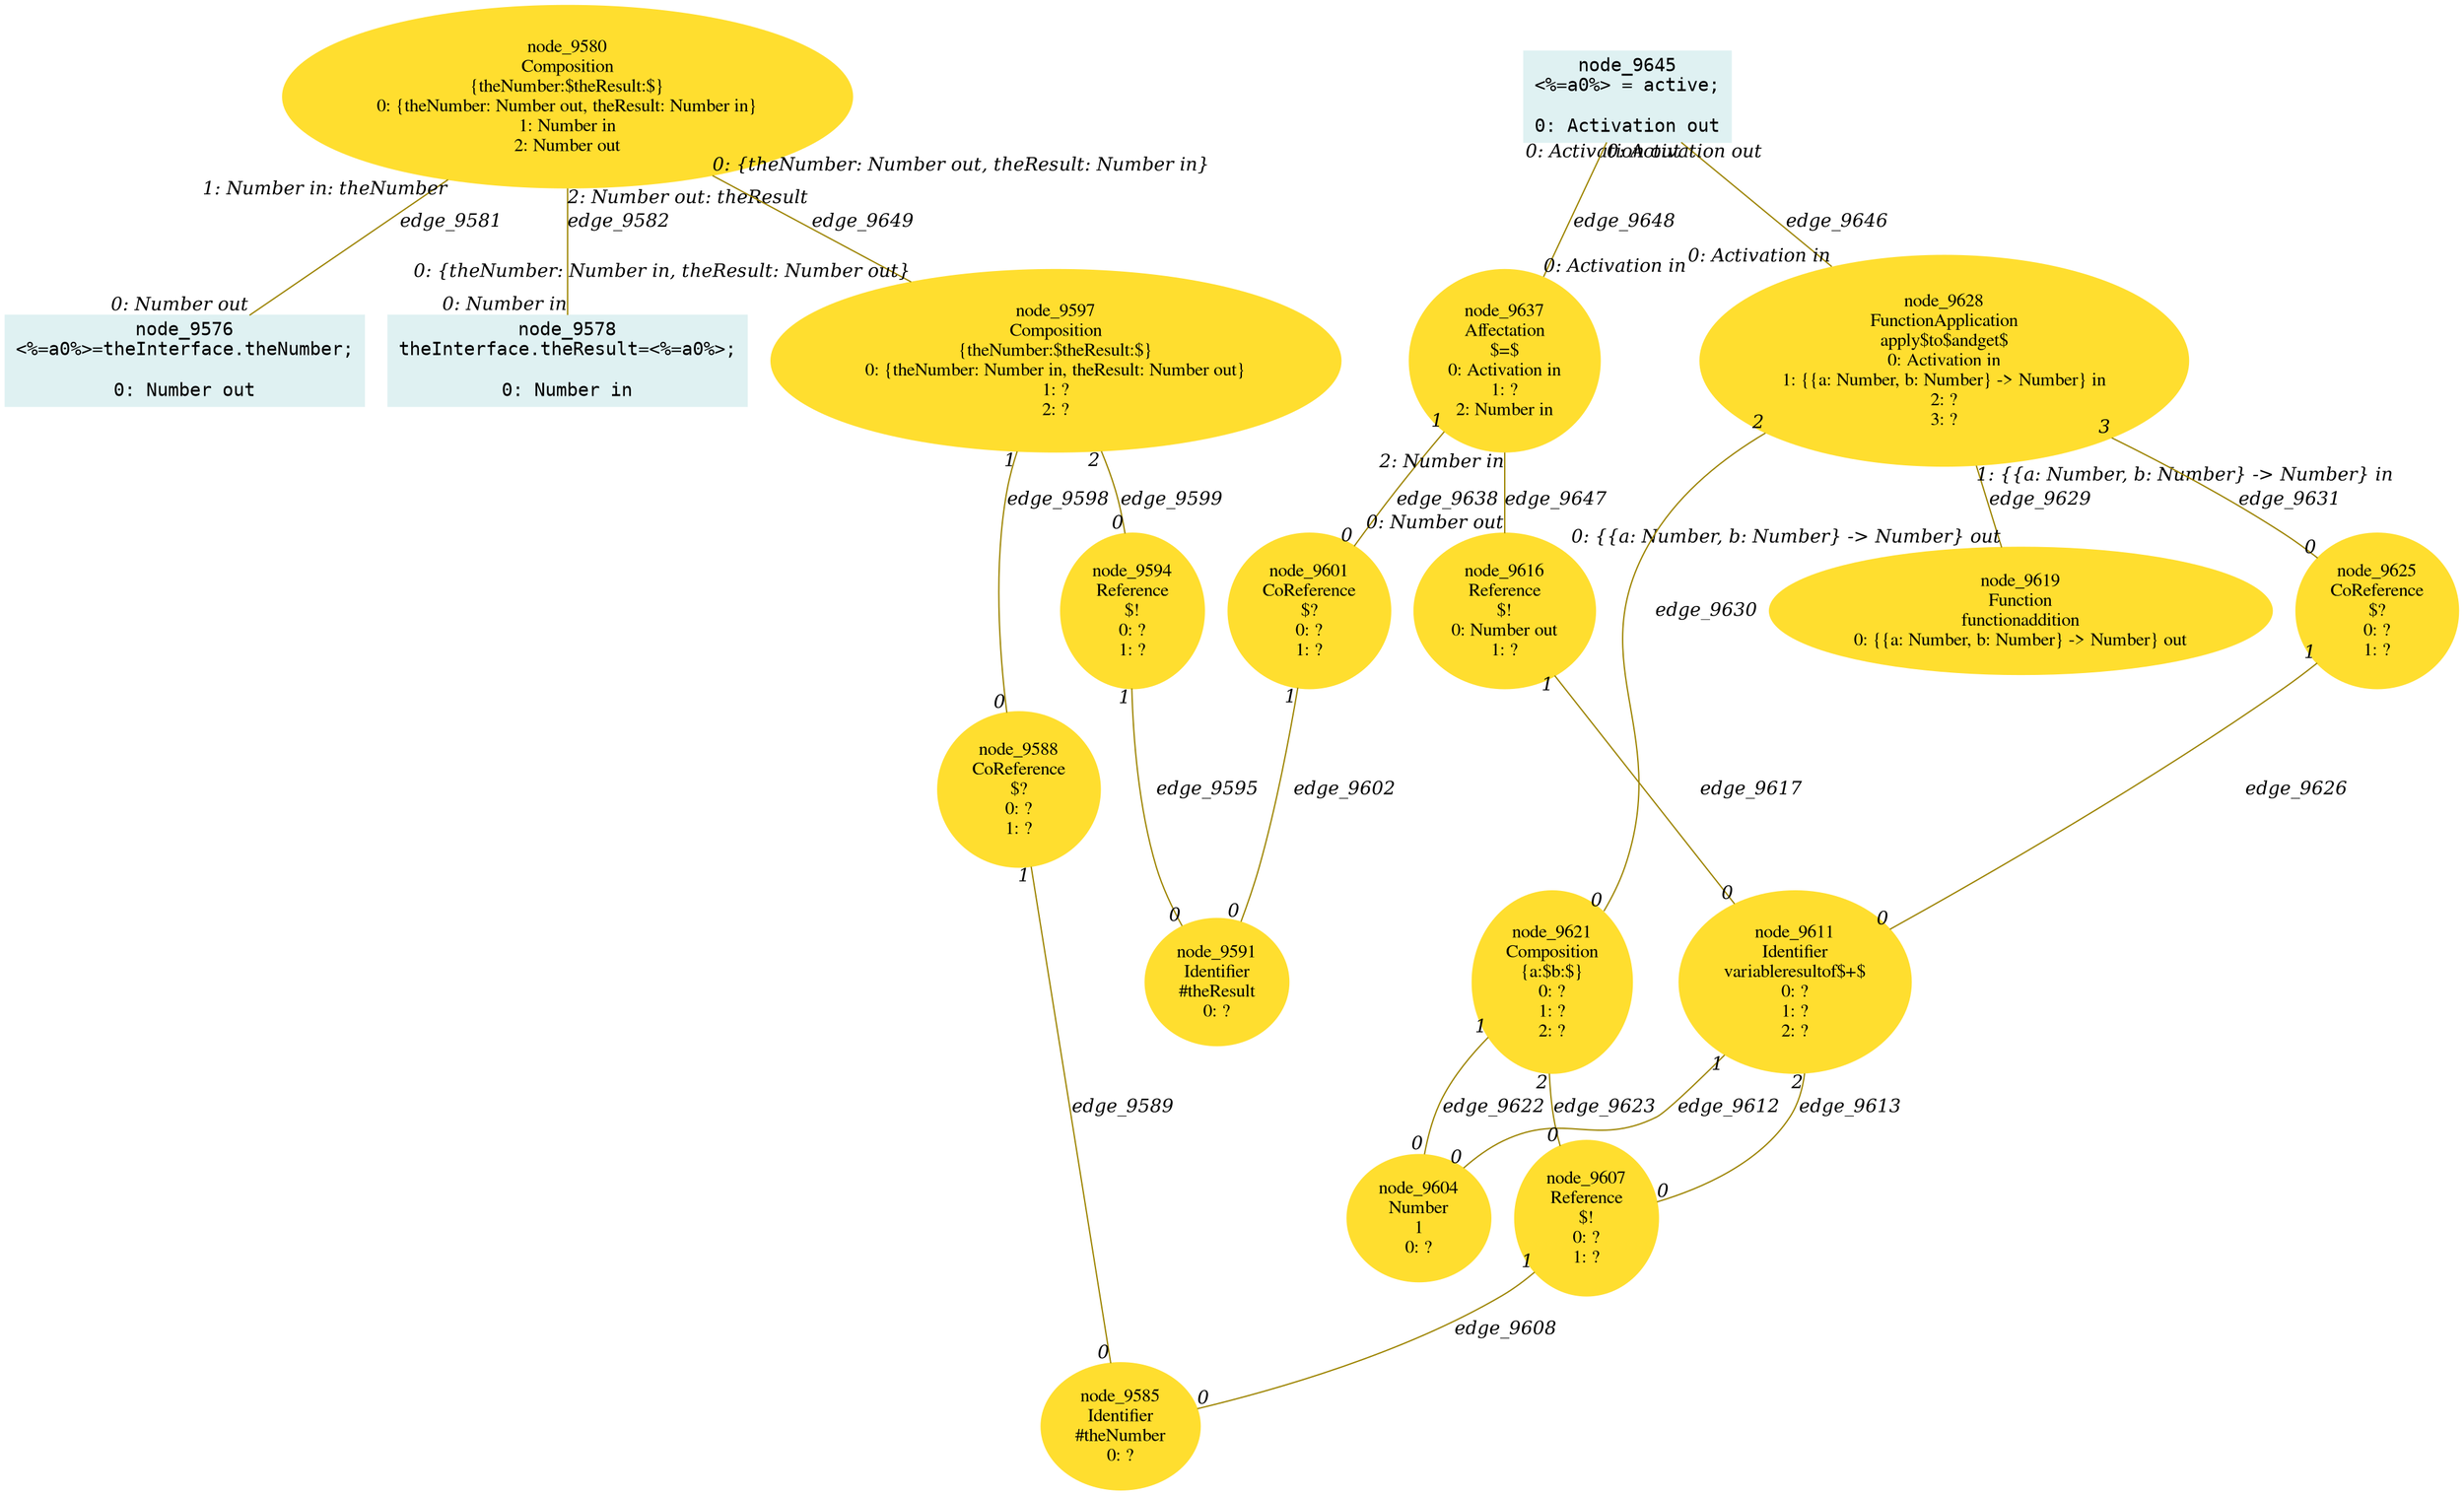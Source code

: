 digraph g{node_9576 [shape="box", style="filled", color="#dff1f2", fontname="Courier", label="node_9576
<%=a0%>=theInterface.theNumber;

0: Number out" ]
node_9578 [shape="box", style="filled", color="#dff1f2", fontname="Courier", label="node_9578
theInterface.theResult=<%=a0%>;

0: Number in" ]
node_9580 [shape="ellipse", style="filled", color="#ffde2f", fontname="Times", label="node_9580
Composition
{theNumber:$theResult:$}
0: {theNumber: Number out, theResult: Number in}
1: Number in
2: Number out" ]
node_9585 [shape="ellipse", style="filled", color="#ffde2f", fontname="Times", label="node_9585
Identifier
#theNumber
0: ?" ]
node_9588 [shape="ellipse", style="filled", color="#ffde2f", fontname="Times", label="node_9588
CoReference
$?
0: ?
1: ?" ]
node_9591 [shape="ellipse", style="filled", color="#ffde2f", fontname="Times", label="node_9591
Identifier
#theResult
0: ?" ]
node_9594 [shape="ellipse", style="filled", color="#ffde2f", fontname="Times", label="node_9594
Reference
$!
0: ?
1: ?" ]
node_9597 [shape="ellipse", style="filled", color="#ffde2f", fontname="Times", label="node_9597
Composition
{theNumber:$theResult:$}
0: {theNumber: Number in, theResult: Number out}
1: ?
2: ?" ]
node_9601 [shape="ellipse", style="filled", color="#ffde2f", fontname="Times", label="node_9601
CoReference
$?
0: ?
1: ?" ]
node_9604 [shape="ellipse", style="filled", color="#ffde2f", fontname="Times", label="node_9604
Number
1
0: ?" ]
node_9607 [shape="ellipse", style="filled", color="#ffde2f", fontname="Times", label="node_9607
Reference
$!
0: ?
1: ?" ]
node_9611 [shape="ellipse", style="filled", color="#ffde2f", fontname="Times", label="node_9611
Identifier
variableresultof$+$
0: ?
1: ?
2: ?" ]
node_9616 [shape="ellipse", style="filled", color="#ffde2f", fontname="Times", label="node_9616
Reference
$!
0: Number out
1: ?" ]
node_9619 [shape="ellipse", style="filled", color="#ffde2f", fontname="Times", label="node_9619
Function
functionaddition
0: {{a: Number, b: Number} -> Number} out" ]
node_9621 [shape="ellipse", style="filled", color="#ffde2f", fontname="Times", label="node_9621
Composition
{a:$b:$}
0: ?
1: ?
2: ?" ]
node_9625 [shape="ellipse", style="filled", color="#ffde2f", fontname="Times", label="node_9625
CoReference
$?
0: ?
1: ?" ]
node_9628 [shape="ellipse", style="filled", color="#ffde2f", fontname="Times", label="node_9628
FunctionApplication
apply$to$andget$
0: Activation in
1: {{a: Number, b: Number} -> Number} in
2: ?
3: ?" ]
node_9637 [shape="ellipse", style="filled", color="#ffde2f", fontname="Times", label="node_9637
Affectation
$=$
0: Activation in
1: ?
2: Number in" ]
node_9645 [shape="box", style="filled", color="#dff1f2", fontname="Courier", label="node_9645
<%=a0%> = active;

0: Activation out" ]
node_9580 -> node_9576 [dir=none, arrowHead=none, fontname="Times-Italic", arrowsize=1, color="#9d8400", label="edge_9581",  headlabel="0: Number out", taillabel="1: Number in: theNumber" ]
node_9580 -> node_9578 [dir=none, arrowHead=none, fontname="Times-Italic", arrowsize=1, color="#9d8400", label="edge_9582",  headlabel="0: Number in", taillabel="2: Number out: theResult" ]
node_9588 -> node_9585 [dir=none, arrowHead=none, fontname="Times-Italic", arrowsize=1, color="#9d8400", label="edge_9589",  headlabel="0", taillabel="1" ]
node_9594 -> node_9591 [dir=none, arrowHead=none, fontname="Times-Italic", arrowsize=1, color="#9d8400", label="edge_9595",  headlabel="0", taillabel="1" ]
node_9597 -> node_9588 [dir=none, arrowHead=none, fontname="Times-Italic", arrowsize=1, color="#9d8400", label="edge_9598",  headlabel="0", taillabel="1" ]
node_9597 -> node_9594 [dir=none, arrowHead=none, fontname="Times-Italic", arrowsize=1, color="#9d8400", label="edge_9599",  headlabel="0", taillabel="2" ]
node_9601 -> node_9591 [dir=none, arrowHead=none, fontname="Times-Italic", arrowsize=1, color="#9d8400", label="edge_9602",  headlabel="0", taillabel="1" ]
node_9607 -> node_9585 [dir=none, arrowHead=none, fontname="Times-Italic", arrowsize=1, color="#9d8400", label="edge_9608",  headlabel="0", taillabel="1" ]
node_9611 -> node_9604 [dir=none, arrowHead=none, fontname="Times-Italic", arrowsize=1, color="#9d8400", label="edge_9612",  headlabel="0", taillabel="1" ]
node_9611 -> node_9607 [dir=none, arrowHead=none, fontname="Times-Italic", arrowsize=1, color="#9d8400", label="edge_9613",  headlabel="0", taillabel="2" ]
node_9616 -> node_9611 [dir=none, arrowHead=none, fontname="Times-Italic", arrowsize=1, color="#9d8400", label="edge_9617",  headlabel="0", taillabel="1" ]
node_9621 -> node_9604 [dir=none, arrowHead=none, fontname="Times-Italic", arrowsize=1, color="#9d8400", label="edge_9622",  headlabel="0", taillabel="1" ]
node_9621 -> node_9607 [dir=none, arrowHead=none, fontname="Times-Italic", arrowsize=1, color="#9d8400", label="edge_9623",  headlabel="0", taillabel="2" ]
node_9625 -> node_9611 [dir=none, arrowHead=none, fontname="Times-Italic", arrowsize=1, color="#9d8400", label="edge_9626",  headlabel="0", taillabel="1" ]
node_9628 -> node_9619 [dir=none, arrowHead=none, fontname="Times-Italic", arrowsize=1, color="#9d8400", label="edge_9629",  headlabel="0: {{a: Number, b: Number} -> Number} out", taillabel="1: {{a: Number, b: Number} -> Number} in" ]
node_9628 -> node_9621 [dir=none, arrowHead=none, fontname="Times-Italic", arrowsize=1, color="#9d8400", label="edge_9630",  headlabel="0", taillabel="2" ]
node_9628 -> node_9625 [dir=none, arrowHead=none, fontname="Times-Italic", arrowsize=1, color="#9d8400", label="edge_9631",  headlabel="0", taillabel="3" ]
node_9637 -> node_9601 [dir=none, arrowHead=none, fontname="Times-Italic", arrowsize=1, color="#9d8400", label="edge_9638",  headlabel="0", taillabel="1" ]
node_9645 -> node_9628 [dir=none, arrowHead=none, fontname="Times-Italic", arrowsize=1, color="#9d8400", label="edge_9646",  headlabel="0: Activation in", taillabel="0: Activation out" ]
node_9637 -> node_9616 [dir=none, arrowHead=none, fontname="Times-Italic", arrowsize=1, color="#9d8400", label="edge_9647",  headlabel="0: Number out", taillabel="2: Number in" ]
node_9645 -> node_9637 [dir=none, arrowHead=none, fontname="Times-Italic", arrowsize=1, color="#9d8400", label="edge_9648",  headlabel="0: Activation in", taillabel="0: Activation out" ]
node_9580 -> node_9597 [dir=none, arrowHead=none, fontname="Times-Italic", arrowsize=1, color="#9d8400", label="edge_9649",  headlabel="0: {theNumber: Number in, theResult: Number out}", taillabel="0: {theNumber: Number out, theResult: Number in}" ]
}